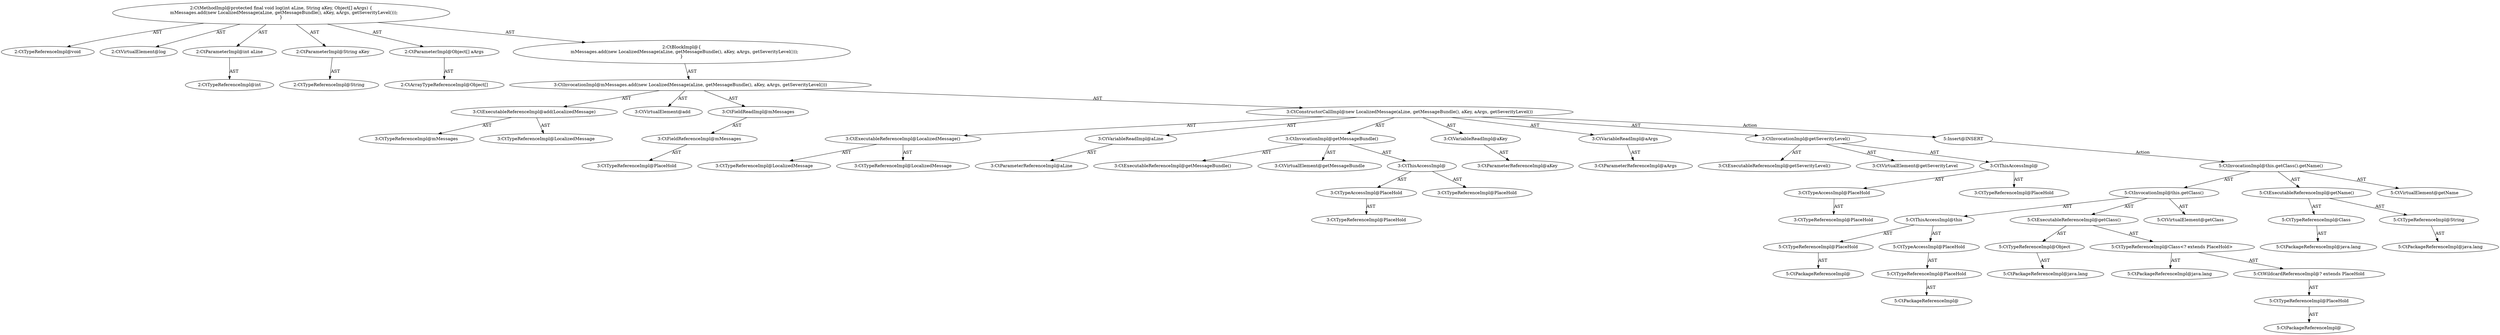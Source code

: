 digraph "log#?,int,String,Object[]" {
0 [label="2:CtTypeReferenceImpl@void" shape=ellipse]
1 [label="2:CtVirtualElement@log" shape=ellipse]
2 [label="2:CtParameterImpl@int aLine" shape=ellipse]
3 [label="2:CtTypeReferenceImpl@int" shape=ellipse]
4 [label="2:CtParameterImpl@String aKey" shape=ellipse]
5 [label="2:CtTypeReferenceImpl@String" shape=ellipse]
6 [label="2:CtParameterImpl@Object[] aArgs" shape=ellipse]
7 [label="2:CtArrayTypeReferenceImpl@Object[]" shape=ellipse]
8 [label="3:CtExecutableReferenceImpl@add(LocalizedMessage)" shape=ellipse]
9 [label="3:CtTypeReferenceImpl@mMessages" shape=ellipse]
10 [label="3:CtTypeReferenceImpl@LocalizedMessage" shape=ellipse]
11 [label="3:CtVirtualElement@add" shape=ellipse]
12 [label="3:CtFieldReferenceImpl@mMessages" shape=ellipse]
13 [label="3:CtTypeReferenceImpl@PlaceHold" shape=ellipse]
14 [label="3:CtFieldReadImpl@mMessages" shape=ellipse]
15 [label="3:CtExecutableReferenceImpl@LocalizedMessage()" shape=ellipse]
16 [label="3:CtTypeReferenceImpl@LocalizedMessage" shape=ellipse]
17 [label="3:CtTypeReferenceImpl@LocalizedMessage" shape=ellipse]
18 [label="3:CtVariableReadImpl@aLine" shape=ellipse]
19 [label="3:CtParameterReferenceImpl@aLine" shape=ellipse]
20 [label="3:CtExecutableReferenceImpl@getMessageBundle()" shape=ellipse]
21 [label="3:CtVirtualElement@getMessageBundle" shape=ellipse]
22 [label="3:CtTypeAccessImpl@PlaceHold" shape=ellipse]
23 [label="3:CtTypeReferenceImpl@PlaceHold" shape=ellipse]
24 [label="3:CtThisAccessImpl@" shape=ellipse]
25 [label="3:CtTypeReferenceImpl@PlaceHold" shape=ellipse]
26 [label="3:CtInvocationImpl@getMessageBundle()" shape=ellipse]
27 [label="3:CtVariableReadImpl@aKey" shape=ellipse]
28 [label="3:CtParameterReferenceImpl@aKey" shape=ellipse]
29 [label="3:CtVariableReadImpl@aArgs" shape=ellipse]
30 [label="3:CtParameterReferenceImpl@aArgs" shape=ellipse]
31 [label="3:CtExecutableReferenceImpl@getSeverityLevel()" shape=ellipse]
32 [label="3:CtVirtualElement@getSeverityLevel" shape=ellipse]
33 [label="3:CtTypeAccessImpl@PlaceHold" shape=ellipse]
34 [label="3:CtTypeReferenceImpl@PlaceHold" shape=ellipse]
35 [label="3:CtThisAccessImpl@" shape=ellipse]
36 [label="3:CtTypeReferenceImpl@PlaceHold" shape=ellipse]
37 [label="3:CtInvocationImpl@getSeverityLevel()" shape=ellipse]
38 [label="3:CtConstructorCallImpl@new LocalizedMessage(aLine, getMessageBundle(), aKey, aArgs, getSeverityLevel())" shape=ellipse]
39 [label="3:CtInvocationImpl@mMessages.add(new LocalizedMessage(aLine, getMessageBundle(), aKey, aArgs, getSeverityLevel()))" shape=ellipse]
40 [label="2:CtBlockImpl@\{
    mMessages.add(new LocalizedMessage(aLine, getMessageBundle(), aKey, aArgs, getSeverityLevel()));
\}" shape=ellipse]
41 [label="2:CtMethodImpl@protected final void log(int aLine, String aKey, Object[] aArgs) \{
    mMessages.add(new LocalizedMessage(aLine, getMessageBundle(), aKey, aArgs, getSeverityLevel()));
\}" shape=ellipse]
42 [label="5:Insert@INSERT" shape=ellipse]
43 [label="5:CtPackageReferenceImpl@" shape=ellipse]
44 [label="5:CtTypeReferenceImpl@PlaceHold" shape=ellipse]
45 [label="5:CtPackageReferenceImpl@" shape=ellipse]
46 [label="5:CtTypeReferenceImpl@PlaceHold" shape=ellipse]
47 [label="5:CtTypeAccessImpl@PlaceHold" shape=ellipse]
48 [label="5:CtThisAccessImpl@this" shape=ellipse]
49 [label="5:CtPackageReferenceImpl@java.lang" shape=ellipse]
50 [label="5:CtTypeReferenceImpl@Object" shape=ellipse]
51 [label="5:CtPackageReferenceImpl@java.lang" shape=ellipse]
52 [label="5:CtPackageReferenceImpl@" shape=ellipse]
53 [label="5:CtTypeReferenceImpl@PlaceHold" shape=ellipse]
54 [label="5:CtWildcardReferenceImpl@? extends PlaceHold" shape=ellipse]
55 [label="5:CtTypeReferenceImpl@Class<? extends PlaceHold>" shape=ellipse]
56 [label="5:CtExecutableReferenceImpl@getClass()" shape=ellipse]
57 [label="5:CtInvocationImpl@this.getClass()" shape=ellipse]
58 [label="5:CtVirtualElement@getClass" shape=ellipse]
59 [label="5:CtPackageReferenceImpl@java.lang" shape=ellipse]
60 [label="5:CtTypeReferenceImpl@Class" shape=ellipse]
61 [label="5:CtPackageReferenceImpl@java.lang" shape=ellipse]
62 [label="5:CtTypeReferenceImpl@String" shape=ellipse]
63 [label="5:CtExecutableReferenceImpl@getName()" shape=ellipse]
64 [label="5:CtInvocationImpl@this.getClass().getName()" shape=ellipse]
65 [label="5:CtVirtualElement@getName" shape=ellipse]
2 -> 3 [label="AST"];
4 -> 5 [label="AST"];
6 -> 7 [label="AST"];
8 -> 9 [label="AST"];
8 -> 10 [label="AST"];
12 -> 13 [label="AST"];
14 -> 12 [label="AST"];
15 -> 16 [label="AST"];
15 -> 17 [label="AST"];
18 -> 19 [label="AST"];
22 -> 23 [label="AST"];
24 -> 25 [label="AST"];
24 -> 22 [label="AST"];
26 -> 21 [label="AST"];
26 -> 24 [label="AST"];
26 -> 20 [label="AST"];
27 -> 28 [label="AST"];
29 -> 30 [label="AST"];
33 -> 34 [label="AST"];
35 -> 36 [label="AST"];
35 -> 33 [label="AST"];
37 -> 32 [label="AST"];
37 -> 35 [label="AST"];
37 -> 31 [label="AST"];
38 -> 15 [label="AST"];
38 -> 18 [label="AST"];
38 -> 26 [label="AST"];
38 -> 27 [label="AST"];
38 -> 29 [label="AST"];
38 -> 37 [label="AST"];
38 -> 42 [label="Action"];
39 -> 11 [label="AST"];
39 -> 14 [label="AST"];
39 -> 8 [label="AST"];
39 -> 38 [label="AST"];
40 -> 39 [label="AST"];
41 -> 1 [label="AST"];
41 -> 0 [label="AST"];
41 -> 2 [label="AST"];
41 -> 4 [label="AST"];
41 -> 6 [label="AST"];
41 -> 40 [label="AST"];
42 -> 64 [label="Action"];
44 -> 43 [label="AST"];
46 -> 45 [label="AST"];
47 -> 46 [label="AST"];
48 -> 44 [label="AST"];
48 -> 47 [label="AST"];
50 -> 49 [label="AST"];
53 -> 52 [label="AST"];
54 -> 53 [label="AST"];
55 -> 51 [label="AST"];
55 -> 54 [label="AST"];
56 -> 50 [label="AST"];
56 -> 55 [label="AST"];
57 -> 58 [label="AST"];
57 -> 48 [label="AST"];
57 -> 56 [label="AST"];
60 -> 59 [label="AST"];
62 -> 61 [label="AST"];
63 -> 60 [label="AST"];
63 -> 62 [label="AST"];
64 -> 65 [label="AST"];
64 -> 57 [label="AST"];
64 -> 63 [label="AST"];
}
